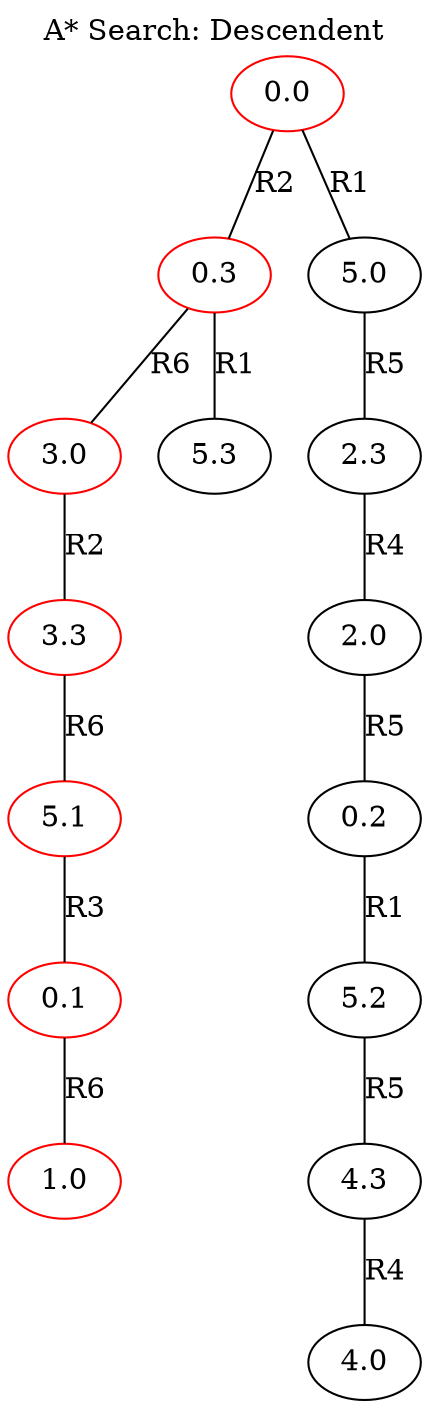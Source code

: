 strict graph G {
labelloc="t";
label="A* Search: Descendent";

0.0 -- 0.3[label= R2];
0.0 -- 5.0[label= R1];
0.3 -- 3.0[label= R6];
0.3 -- 5.3[label= R1];
5.0 -- 2.3[label= R5];
3.0 -- 3.3[label= R2];
3.3 -- 5.1[label= R6];
2.3 -- 2.0[label= R4];
5.1 -- 0.1[label= R3];
2.0 -- 0.2[label= R5];
0.2 -- 5.2[label= R1];
5.2 -- 4.3[label= R5];
4.3 -- 4.0[label= R4];
0.1 -- 1.0[label= R6];

	subgraph Solution {
	0.0 [color=red];
	0.3 [color=red];
	3.0 [color=red];
	3.3 [color=red];
	5.1 [color=red];
	0.1 [color=red];
	1.0 [color=red];
	}
}
